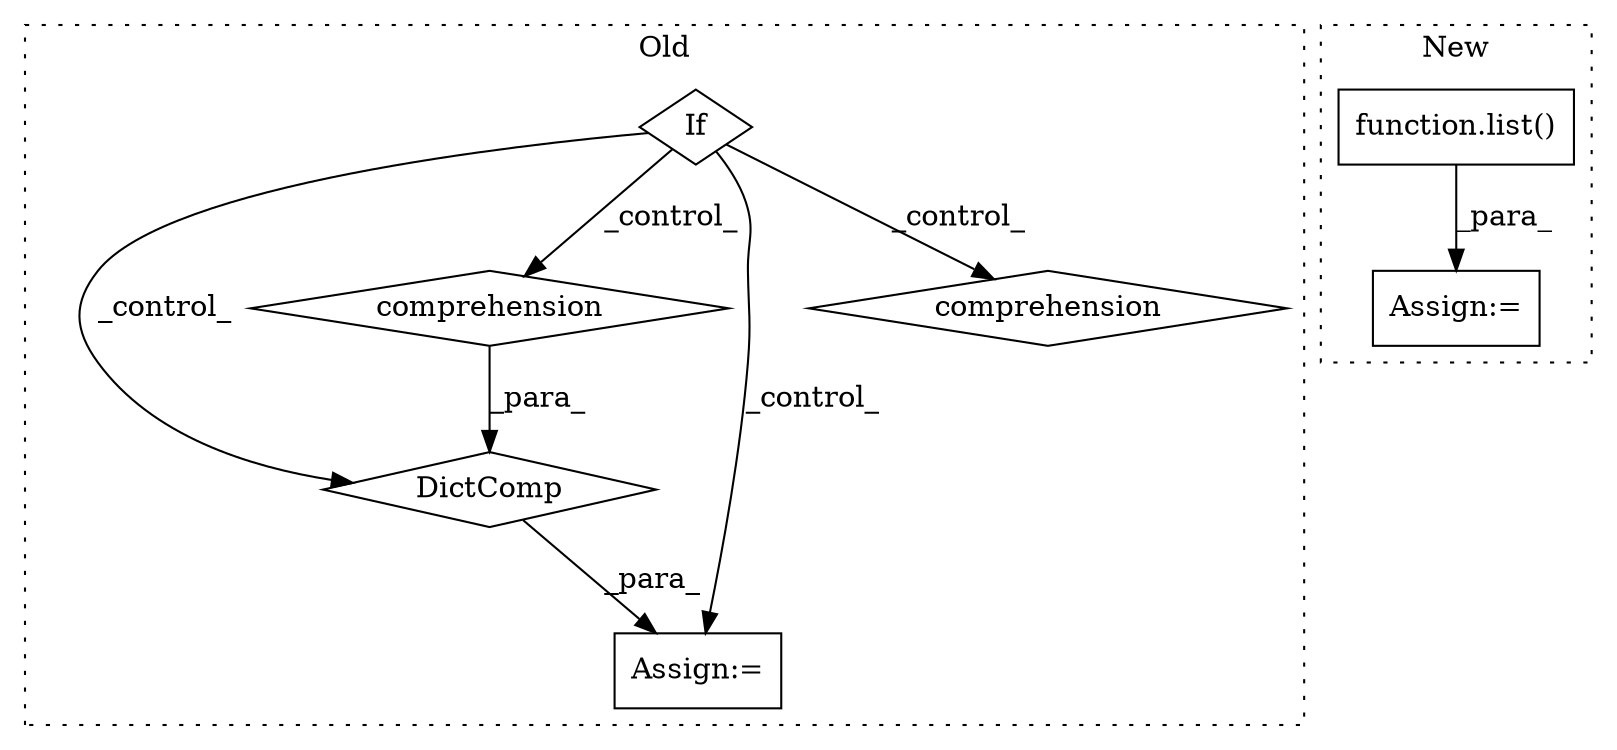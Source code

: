 digraph G {
subgraph cluster0 {
1 [label="DictComp" a="84" s="22505" l="32" shape="diamond"];
3 [label="comprehension" a="45" s="22511" l="3" shape="diamond"];
4 [label="Assign:=" a="68" s="22502" l="3" shape="box"];
5 [label="If" a="96" s="22451" l="3" shape="diamond"];
6 [label="comprehension" a="45" s="22572" l="3" shape="diamond"];
label = "Old";
style="dotted";
}
subgraph cluster1 {
2 [label="function.list()" a="75" s="22000,22045" l="5,1" shape="box"];
7 [label="Assign:=" a="68" s="21970" l="3" shape="box"];
label = "New";
style="dotted";
}
1 -> 4 [label="_para_"];
2 -> 7 [label="_para_"];
3 -> 1 [label="_para_"];
5 -> 1 [label="_control_"];
5 -> 6 [label="_control_"];
5 -> 4 [label="_control_"];
5 -> 3 [label="_control_"];
}